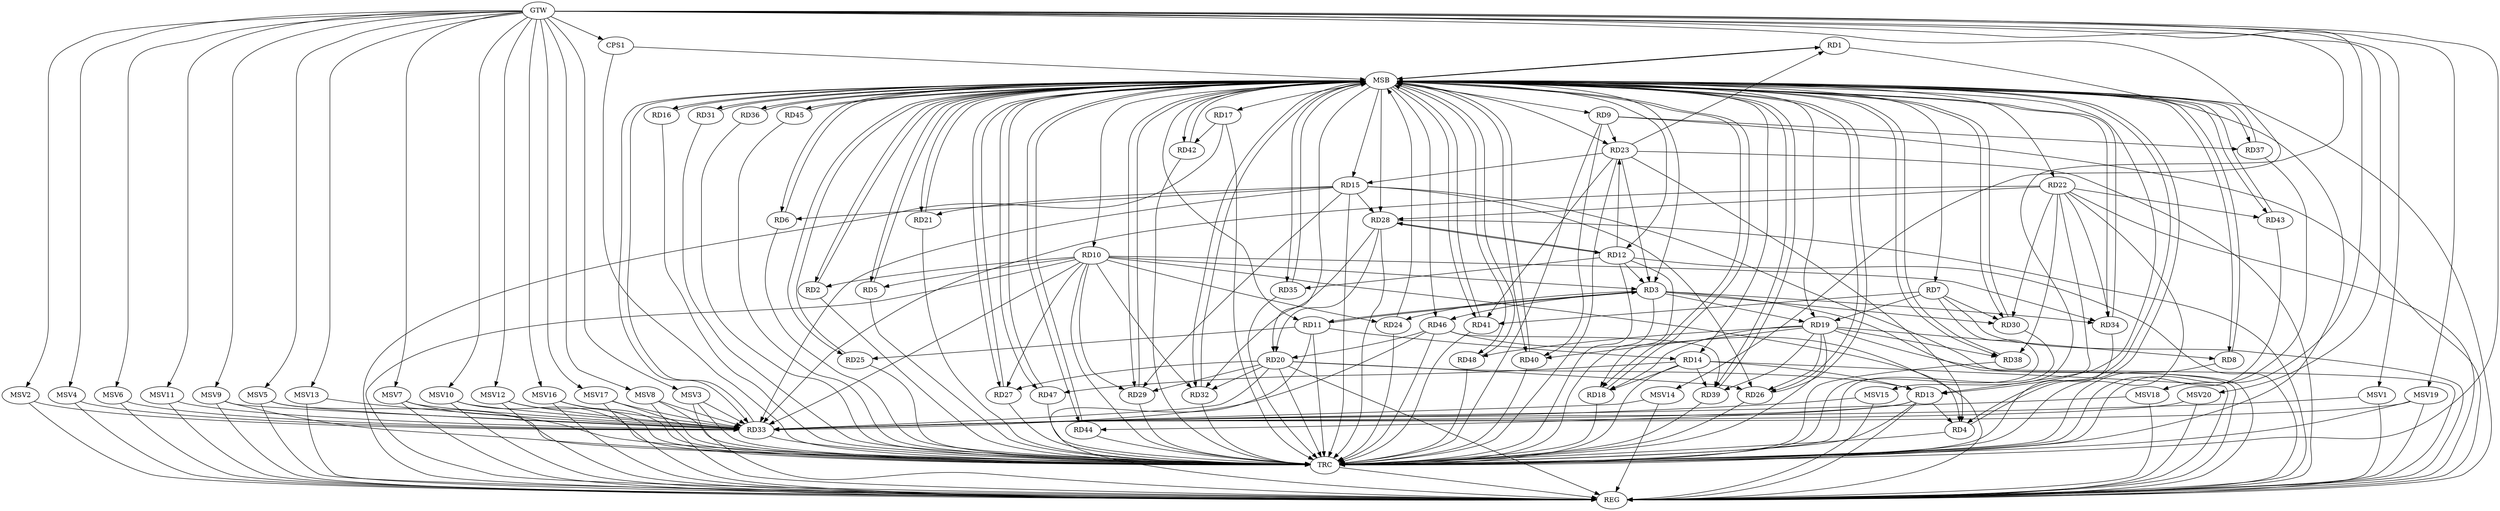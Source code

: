 strict digraph G {
  RD1 [ label="RD1" ];
  RD2 [ label="RD2" ];
  RD3 [ label="RD3" ];
  RD4 [ label="RD4" ];
  RD5 [ label="RD5" ];
  RD6 [ label="RD6" ];
  RD7 [ label="RD7" ];
  RD8 [ label="RD8" ];
  RD9 [ label="RD9" ];
  RD10 [ label="RD10" ];
  RD11 [ label="RD11" ];
  RD12 [ label="RD12" ];
  RD13 [ label="RD13" ];
  RD14 [ label="RD14" ];
  RD15 [ label="RD15" ];
  RD16 [ label="RD16" ];
  RD17 [ label="RD17" ];
  RD18 [ label="RD18" ];
  RD19 [ label="RD19" ];
  RD20 [ label="RD20" ];
  RD21 [ label="RD21" ];
  RD22 [ label="RD22" ];
  RD23 [ label="RD23" ];
  RD24 [ label="RD24" ];
  RD25 [ label="RD25" ];
  RD26 [ label="RD26" ];
  RD27 [ label="RD27" ];
  RD28 [ label="RD28" ];
  RD29 [ label="RD29" ];
  RD30 [ label="RD30" ];
  RD31 [ label="RD31" ];
  RD32 [ label="RD32" ];
  RD33 [ label="RD33" ];
  RD34 [ label="RD34" ];
  RD35 [ label="RD35" ];
  RD36 [ label="RD36" ];
  RD37 [ label="RD37" ];
  RD38 [ label="RD38" ];
  RD39 [ label="RD39" ];
  RD40 [ label="RD40" ];
  RD41 [ label="RD41" ];
  RD42 [ label="RD42" ];
  RD43 [ label="RD43" ];
  RD44 [ label="RD44" ];
  RD45 [ label="RD45" ];
  RD46 [ label="RD46" ];
  RD47 [ label="RD47" ];
  RD48 [ label="RD48" ];
  CPS1 [ label="CPS1" ];
  GTW [ label="GTW" ];
  REG [ label="REG" ];
  MSB [ label="MSB" ];
  TRC [ label="TRC" ];
  MSV1 [ label="MSV1" ];
  MSV2 [ label="MSV2" ];
  MSV3 [ label="MSV3" ];
  MSV4 [ label="MSV4" ];
  MSV5 [ label="MSV5" ];
  MSV6 [ label="MSV6" ];
  MSV7 [ label="MSV7" ];
  MSV8 [ label="MSV8" ];
  MSV9 [ label="MSV9" ];
  MSV10 [ label="MSV10" ];
  MSV11 [ label="MSV11" ];
  MSV12 [ label="MSV12" ];
  MSV13 [ label="MSV13" ];
  MSV14 [ label="MSV14" ];
  MSV15 [ label="MSV15" ];
  MSV16 [ label="MSV16" ];
  MSV17 [ label="MSV17" ];
  MSV18 [ label="MSV18" ];
  MSV19 [ label="MSV19" ];
  MSV20 [ label="MSV20" ];
  RD23 -> RD1;
  RD10 -> RD2;
  RD10 -> RD3;
  RD3 -> RD11;
  RD11 -> RD3;
  RD12 -> RD3;
  RD3 -> RD19;
  RD23 -> RD3;
  RD3 -> RD24;
  RD3 -> RD30;
  RD3 -> RD34;
  RD3 -> RD46;
  RD10 -> RD4;
  RD13 -> RD4;
  RD23 -> RD4;
  RD10 -> RD5;
  RD15 -> RD6;
  RD7 -> RD19;
  RD7 -> RD30;
  RD7 -> RD41;
  RD19 -> RD8;
  RD9 -> RD23;
  RD9 -> RD37;
  RD9 -> RD40;
  RD10 -> RD24;
  RD10 -> RD27;
  RD10 -> RD29;
  RD10 -> RD32;
  RD10 -> RD33;
  RD10 -> RD34;
  RD11 -> RD14;
  RD11 -> RD25;
  RD12 -> RD18;
  RD12 -> RD23;
  RD12 -> RD28;
  RD28 -> RD12;
  RD12 -> RD35;
  RD14 -> RD13;
  RD20 -> RD13;
  RD22 -> RD13;
  RD13 -> RD33;
  RD13 -> RD44;
  RD14 -> RD18;
  RD14 -> RD39;
  RD14 -> RD47;
  RD15 -> RD21;
  RD23 -> RD15;
  RD15 -> RD26;
  RD15 -> RD28;
  RD15 -> RD29;
  RD15 -> RD33;
  RD17 -> RD42;
  RD19 -> RD18;
  RD19 -> RD26;
  RD19 -> RD38;
  RD19 -> RD39;
  RD19 -> RD40;
  RD19 -> RD48;
  RD20 -> RD26;
  RD20 -> RD27;
  RD28 -> RD20;
  RD20 -> RD29;
  RD20 -> RD32;
  RD20 -> RD33;
  RD46 -> RD20;
  RD22 -> RD28;
  RD22 -> RD30;
  RD22 -> RD33;
  RD22 -> RD34;
  RD22 -> RD38;
  RD22 -> RD43;
  RD23 -> RD41;
  RD28 -> RD32;
  RD46 -> RD33;
  RD46 -> RD39;
  GTW -> CPS1;
  RD3 -> REG;
  RD7 -> REG;
  RD9 -> REG;
  RD10 -> REG;
  RD11 -> REG;
  RD12 -> REG;
  RD13 -> REG;
  RD14 -> REG;
  RD15 -> REG;
  RD17 -> REG;
  RD19 -> REG;
  RD20 -> REG;
  RD22 -> REG;
  RD23 -> REG;
  RD28 -> REG;
  RD46 -> REG;
  RD1 -> MSB;
  MSB -> RD2;
  MSB -> RD6;
  MSB -> RD25;
  MSB -> RD28;
  MSB -> RD39;
  MSB -> RD40;
  MSB -> REG;
  RD2 -> MSB;
  MSB -> RD36;
  MSB -> RD44;
  RD4 -> MSB;
  MSB -> RD7;
  MSB -> RD9;
  MSB -> RD13;
  RD5 -> MSB;
  MSB -> RD12;
  MSB -> RD22;
  MSB -> RD26;
  MSB -> RD27;
  MSB -> RD31;
  RD6 -> MSB;
  MSB -> RD21;
  MSB -> RD35;
  MSB -> RD41;
  MSB -> RD48;
  RD8 -> MSB;
  MSB -> RD3;
  MSB -> RD34;
  MSB -> RD37;
  RD16 -> MSB;
  MSB -> RD11;
  RD18 -> MSB;
  MSB -> RD4;
  MSB -> RD46;
  RD21 -> MSB;
  MSB -> RD19;
  MSB -> RD20;
  MSB -> RD23;
  RD24 -> MSB;
  MSB -> RD43;
  RD25 -> MSB;
  MSB -> RD17;
  RD26 -> MSB;
  MSB -> RD8;
  MSB -> RD10;
  MSB -> RD42;
  RD27 -> MSB;
  MSB -> RD1;
  MSB -> RD29;
  MSB -> RD32;
  RD29 -> MSB;
  MSB -> RD5;
  MSB -> RD33;
  RD30 -> MSB;
  MSB -> RD45;
  RD31 -> MSB;
  MSB -> RD16;
  MSB -> RD47;
  RD32 -> MSB;
  MSB -> RD38;
  RD33 -> MSB;
  MSB -> RD30;
  RD34 -> MSB;
  RD35 -> MSB;
  RD36 -> MSB;
  RD37 -> MSB;
  MSB -> RD18;
  RD38 -> MSB;
  MSB -> RD15;
  RD39 -> MSB;
  RD40 -> MSB;
  RD41 -> MSB;
  RD42 -> MSB;
  RD43 -> MSB;
  RD44 -> MSB;
  MSB -> RD14;
  RD45 -> MSB;
  RD47 -> MSB;
  RD48 -> MSB;
  CPS1 -> MSB;
  RD1 -> TRC;
  RD2 -> TRC;
  RD3 -> TRC;
  RD4 -> TRC;
  RD5 -> TRC;
  RD6 -> TRC;
  RD7 -> TRC;
  RD8 -> TRC;
  RD9 -> TRC;
  RD10 -> TRC;
  RD11 -> TRC;
  RD12 -> TRC;
  RD13 -> TRC;
  RD14 -> TRC;
  RD15 -> TRC;
  RD16 -> TRC;
  RD17 -> TRC;
  RD18 -> TRC;
  RD19 -> TRC;
  RD20 -> TRC;
  RD21 -> TRC;
  RD22 -> TRC;
  RD23 -> TRC;
  RD24 -> TRC;
  RD25 -> TRC;
  RD26 -> TRC;
  RD27 -> TRC;
  RD28 -> TRC;
  RD29 -> TRC;
  RD30 -> TRC;
  RD31 -> TRC;
  RD32 -> TRC;
  RD33 -> TRC;
  RD34 -> TRC;
  RD35 -> TRC;
  RD36 -> TRC;
  RD37 -> TRC;
  RD38 -> TRC;
  RD39 -> TRC;
  RD40 -> TRC;
  RD41 -> TRC;
  RD42 -> TRC;
  RD43 -> TRC;
  RD44 -> TRC;
  RD45 -> TRC;
  RD46 -> TRC;
  RD47 -> TRC;
  RD48 -> TRC;
  CPS1 -> TRC;
  GTW -> TRC;
  TRC -> REG;
  MSV1 -> RD33;
  MSV2 -> RD33;
  MSV3 -> RD33;
  MSV4 -> RD33;
  MSV5 -> RD33;
  GTW -> MSV1;
  MSV1 -> REG;
  GTW -> MSV2;
  MSV2 -> REG;
  GTW -> MSV3;
  MSV3 -> REG;
  MSV3 -> TRC;
  GTW -> MSV4;
  MSV4 -> REG;
  GTW -> MSV5;
  MSV5 -> REG;
  MSV5 -> TRC;
  MSV6 -> RD33;
  MSV7 -> RD33;
  MSV8 -> RD33;
  GTW -> MSV6;
  MSV6 -> REG;
  GTW -> MSV7;
  MSV7 -> REG;
  MSV7 -> TRC;
  GTW -> MSV8;
  MSV8 -> REG;
  MSV8 -> TRC;
  MSV9 -> RD33;
  MSV10 -> RD33;
  MSV11 -> RD33;
  GTW -> MSV9;
  MSV9 -> REG;
  MSV9 -> TRC;
  GTW -> MSV10;
  MSV10 -> REG;
  MSV10 -> TRC;
  GTW -> MSV11;
  MSV11 -> REG;
  MSV12 -> RD33;
  GTW -> MSV12;
  MSV12 -> REG;
  MSV12 -> TRC;
  MSV13 -> RD33;
  MSV14 -> RD33;
  GTW -> MSV13;
  MSV13 -> REG;
  GTW -> MSV14;
  MSV14 -> REG;
  MSV15 -> RD33;
  GTW -> MSV15;
  MSV15 -> REG;
  MSV16 -> RD33;
  MSV17 -> RD33;
  GTW -> MSV16;
  MSV16 -> REG;
  MSV16 -> TRC;
  GTW -> MSV17;
  MSV17 -> REG;
  MSV17 -> TRC;
  MSV18 -> RD33;
  MSV19 -> RD33;
  GTW -> MSV18;
  MSV18 -> REG;
  GTW -> MSV19;
  MSV19 -> REG;
  MSV19 -> TRC;
  MSV20 -> RD33;
  GTW -> MSV20;
  MSV20 -> REG;
}
